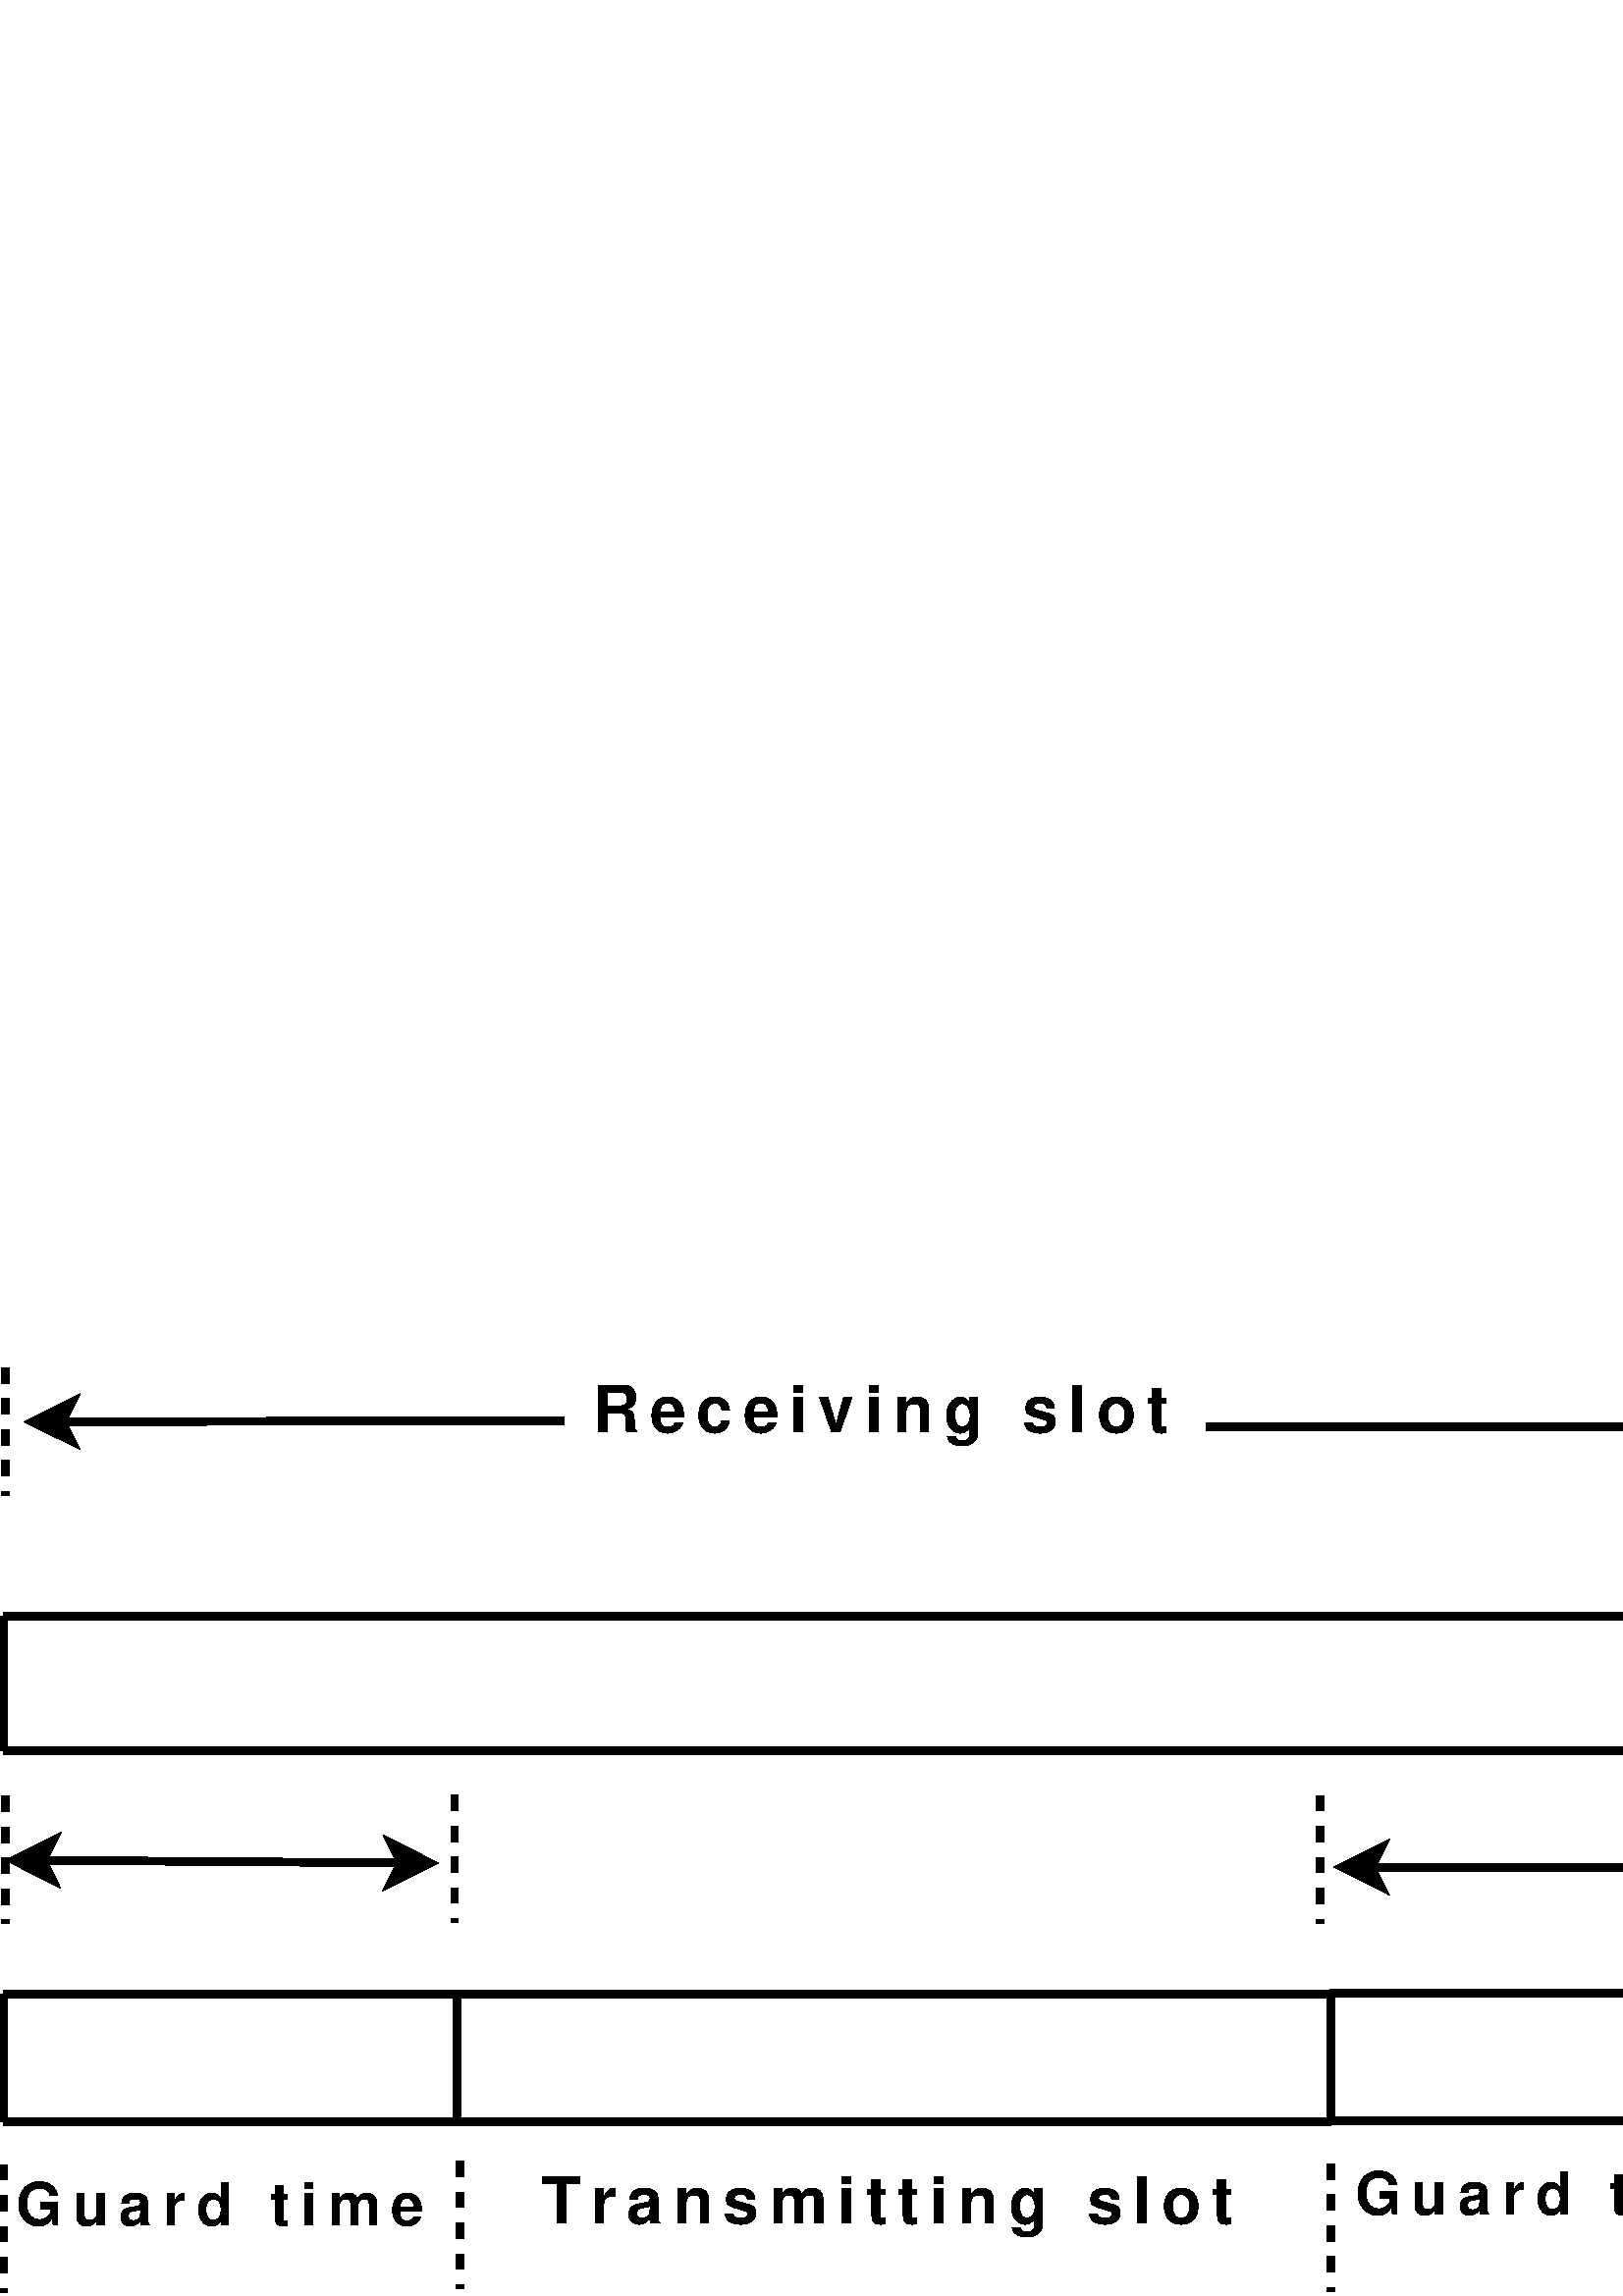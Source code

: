 %!PS-Adobe-2.0 EPSF-2.0
%%Orientation: Portrait
%%Magnification: 1.0
%%BoundingBox: 0 0 667 342
%%BeginSetup
%%EndSetup
%%EndComments
%%BeginProlog
[ /.notdef /.notdef /.notdef /.notdef /.notdef /.notdef /.notdef /.notdef /.notdef /.notdef
/.notdef /.notdef /.notdef /.notdef /.notdef /.notdef /.notdef /.notdef /.notdef /.notdef
/.notdef /.notdef /.notdef /.notdef /.notdef /.notdef /.notdef /.notdef /.notdef /.notdef
/.notdef /.notdef /space /exclam /quotedbl /numbersign /dollar /percent /ampersand /quoteright
/parenleft /parenright /asterisk /plus /comma /hyphen /period /slash /zero /one
/two /three /four /five /six /seven /eight /nine /colon /semicolon
/less /equal /greater /question /at /A /B /C /D /E
/F /G /H /I /J /K /L /M /N /O
/P /Q /R /S /T /U /V /W /X /Y
/Z /bracketleft /backslash /bracketright /asciicircum /underscore /quoteleft /a /b /c
/d /e /f /g /h /i /j /k /l /m
/n /o /p /q /r /s /t /u /v /w
/x /y /z /braceleft /bar /braceright /asciitilde /.notdef /.notdef /.notdef
/.notdef /.notdef /.notdef /.notdef /.notdef /.notdef /.notdef /.notdef /.notdef /.notdef
/.notdef /.notdef /.notdef /.notdef /.notdef /.notdef /.notdef /.notdef /.notdef /.notdef
/.notdef /.notdef /.notdef /.notdef /.notdef /.notdef /.notdef /.notdef /.notdef /.notdef
/space /exclamdown /cent /sterling /currency /yen /brokenbar /section /dieresis /copyright
/ordfeminine /guillemotleft /logicalnot /hyphen /registered /macron /degree /plusminus /twosuperior /threesuperior
/acute /mu /paragraph /periodcentered /cedilla /onesuperior /ordmasculine /guillemotright /onequarter /onehalf
/threequarters /questiondown /Agrave /Aacute /Acircumflex /Atilde /Adieresis /Aring /AE /Ccedilla
/Egrave /Eacute /Ecircumflex /Edieresis /Igrave /Iacute /Icircumflex /Idieresis /Eth /Ntilde
/Ograve /Oacute /Ocircumflex /Otilde /Odieresis /multiply /Oslash /Ugrave /Uacute /Ucircumflex
/Udieresis /Yacute /Thorn /germandbls /agrave /aacute /acircumflex /atilde /adieresis /aring
/ae /ccedilla /egrave /eacute /ecircumflex /edieresis /igrave /iacute /icircumflex /idieresis
/eth /ntilde /ograve /oacute /ocircumflex /otilde /odieresis /divide /oslash /ugrave
/uacute /ucircumflex /udieresis /yacute /thorn /ydieresis] /isolatin1encoding exch def
/cp {closepath} bind def
/c {curveto} bind def
/f {fill} bind def
/a {arc} bind def
/ef {eofill} bind def
/ex {exch} bind def
/gr {grestore} bind def
/gs {gsave} bind def
/sa {save} bind def
/rs {restore} bind def
/l {lineto} bind def
/m {moveto} bind def
/rm {rmoveto} bind def
/n {newpath} bind def
/s {stroke} bind def
/sh {show} bind def
/slc {setlinecap} bind def
/slj {setlinejoin} bind def
/slw {setlinewidth} bind def
/srgb {setrgbcolor} bind def
/rot {rotate} bind def
/sc {scale} bind def
/sd {setdash} bind def
/ff {findfont} bind def
/sf {setfont} bind def
/scf {scalefont} bind def
/sw {stringwidth pop} bind def
/tr {translate} bind def

/ellipsedict 8 dict def
ellipsedict /mtrx matrix put
/ellipse
{ ellipsedict begin
   /endangle exch def
   /startangle exch def
   /yrad exch def
   /xrad exch def
   /y exch def
   /x exch def   /savematrix mtrx currentmatrix def
   x y tr xrad yrad sc
   0 0 1 startangle endangle arc
   savematrix setmatrix
   end
} def

/mergeprocs {
dup length
3 -1 roll
dup
length
dup
5 1 roll
3 -1 roll
add
array cvx
dup
3 -1 roll
0 exch
putinterval
dup
4 2 roll
putinterval
} bind def
/Times-Roman-latin1
    /Times-Roman findfont
    dup length dict begin
	{1 index /FID ne {def} {pop pop} ifelse} forall
	/Encoding isolatin1encoding def
    currentdict end
definefont pop
/Times-Italic-latin1
    /Times-Italic findfont
    dup length dict begin
	{1 index /FID ne {def} {pop pop} ifelse} forall
	/Encoding isolatin1encoding def
    currentdict end
definefont pop
/Times-Bold-latin1
    /Times-Bold findfont
    dup length dict begin
	{1 index /FID ne {def} {pop pop} ifelse} forall
	/Encoding isolatin1encoding def
    currentdict end
definefont pop
/Times-BoldItalic-latin1
    /Times-BoldItalic findfont
    dup length dict begin
	{1 index /FID ne {def} {pop pop} ifelse} forall
	/Encoding isolatin1encoding def
    currentdict end
definefont pop
/AvantGarde-Book-latin1
    /AvantGarde-Book findfont
    dup length dict begin
	{1 index /FID ne {def} {pop pop} ifelse} forall
	/Encoding isolatin1encoding def
    currentdict end
definefont pop
/AvantGarde-BookOblique-latin1
    /AvantGarde-BookOblique findfont
    dup length dict begin
	{1 index /FID ne {def} {pop pop} ifelse} forall
	/Encoding isolatin1encoding def
    currentdict end
definefont pop
/AvantGarde-Demi-latin1
    /AvantGarde-Demi findfont
    dup length dict begin
	{1 index /FID ne {def} {pop pop} ifelse} forall
	/Encoding isolatin1encoding def
    currentdict end
definefont pop
/AvantGarde-DemiOblique-latin1
    /AvantGarde-DemiOblique findfont
    dup length dict begin
	{1 index /FID ne {def} {pop pop} ifelse} forall
	/Encoding isolatin1encoding def
    currentdict end
definefont pop
/Bookman-Light-latin1
    /Bookman-Light findfont
    dup length dict begin
	{1 index /FID ne {def} {pop pop} ifelse} forall
	/Encoding isolatin1encoding def
    currentdict end
definefont pop
/Bookman-LightItalic-latin1
    /Bookman-LightItalic findfont
    dup length dict begin
	{1 index /FID ne {def} {pop pop} ifelse} forall
	/Encoding isolatin1encoding def
    currentdict end
definefont pop
/Bookman-Demi-latin1
    /Bookman-Demi findfont
    dup length dict begin
	{1 index /FID ne {def} {pop pop} ifelse} forall
	/Encoding isolatin1encoding def
    currentdict end
definefont pop
/Bookman-DemiItalic-latin1
    /Bookman-DemiItalic findfont
    dup length dict begin
	{1 index /FID ne {def} {pop pop} ifelse} forall
	/Encoding isolatin1encoding def
    currentdict end
definefont pop
/Courier-latin1
    /Courier findfont
    dup length dict begin
	{1 index /FID ne {def} {pop pop} ifelse} forall
	/Encoding isolatin1encoding def
    currentdict end
definefont pop
/Courier-Oblique-latin1
    /Courier-Oblique findfont
    dup length dict begin
	{1 index /FID ne {def} {pop pop} ifelse} forall
	/Encoding isolatin1encoding def
    currentdict end
definefont pop
/Courier-Bold-latin1
    /Courier-Bold findfont
    dup length dict begin
	{1 index /FID ne {def} {pop pop} ifelse} forall
	/Encoding isolatin1encoding def
    currentdict end
definefont pop
/Courier-BoldOblique-latin1
    /Courier-BoldOblique findfont
    dup length dict begin
	{1 index /FID ne {def} {pop pop} ifelse} forall
	/Encoding isolatin1encoding def
    currentdict end
definefont pop
/Helvetica-latin1
    /Helvetica findfont
    dup length dict begin
	{1 index /FID ne {def} {pop pop} ifelse} forall
	/Encoding isolatin1encoding def
    currentdict end
definefont pop
/Helvetica-Oblique-latin1
    /Helvetica-Oblique findfont
    dup length dict begin
	{1 index /FID ne {def} {pop pop} ifelse} forall
	/Encoding isolatin1encoding def
    currentdict end
definefont pop
/Helvetica-Bold-latin1
    /Helvetica-Bold findfont
    dup length dict begin
	{1 index /FID ne {def} {pop pop} ifelse} forall
	/Encoding isolatin1encoding def
    currentdict end
definefont pop
/Helvetica-BoldOblique-latin1
    /Helvetica-BoldOblique findfont
    dup length dict begin
	{1 index /FID ne {def} {pop pop} ifelse} forall
	/Encoding isolatin1encoding def
    currentdict end
definefont pop
/Helvetica-Narrow-latin1
    /Helvetica-Narrow findfont
    dup length dict begin
	{1 index /FID ne {def} {pop pop} ifelse} forall
	/Encoding isolatin1encoding def
    currentdict end
definefont pop
/Helvetica-Narrow-Oblique-latin1
    /Helvetica-Narrow-Oblique findfont
    dup length dict begin
	{1 index /FID ne {def} {pop pop} ifelse} forall
	/Encoding isolatin1encoding def
    currentdict end
definefont pop
/Helvetica-Narrow-Bold-latin1
    /Helvetica-Narrow-Bold findfont
    dup length dict begin
	{1 index /FID ne {def} {pop pop} ifelse} forall
	/Encoding isolatin1encoding def
    currentdict end
definefont pop
/Helvetica-Narrow-BoldOblique-latin1
    /Helvetica-Narrow-BoldOblique findfont
    dup length dict begin
	{1 index /FID ne {def} {pop pop} ifelse} forall
	/Encoding isolatin1encoding def
    currentdict end
definefont pop
/NewCenturySchoolbook-Roman-latin1
    /NewCenturySchoolbook-Roman findfont
    dup length dict begin
	{1 index /FID ne {def} {pop pop} ifelse} forall
	/Encoding isolatin1encoding def
    currentdict end
definefont pop
/NewCenturySchoolbook-Italic-latin1
    /NewCenturySchoolbook-Italic findfont
    dup length dict begin
	{1 index /FID ne {def} {pop pop} ifelse} forall
	/Encoding isolatin1encoding def
    currentdict end
definefont pop
/NewCenturySchoolbook-Bold-latin1
    /NewCenturySchoolbook-Bold findfont
    dup length dict begin
	{1 index /FID ne {def} {pop pop} ifelse} forall
	/Encoding isolatin1encoding def
    currentdict end
definefont pop
/NewCenturySchoolbook-BoldItalic-latin1
    /NewCenturySchoolbook-BoldItalic findfont
    dup length dict begin
	{1 index /FID ne {def} {pop pop} ifelse} forall
	/Encoding isolatin1encoding def
    currentdict end
definefont pop
/Palatino-Roman-latin1
    /Palatino-Roman findfont
    dup length dict begin
	{1 index /FID ne {def} {pop pop} ifelse} forall
	/Encoding isolatin1encoding def
    currentdict end
definefont pop
/Palatino-Italic-latin1
    /Palatino-Italic findfont
    dup length dict begin
	{1 index /FID ne {def} {pop pop} ifelse} forall
	/Encoding isolatin1encoding def
    currentdict end
definefont pop
/Palatino-Bold-latin1
    /Palatino-Bold findfont
    dup length dict begin
	{1 index /FID ne {def} {pop pop} ifelse} forall
	/Encoding isolatin1encoding def
    currentdict end
definefont pop
/Palatino-BoldItalic-latin1
    /Palatino-BoldItalic findfont
    dup length dict begin
	{1 index /FID ne {def} {pop pop} ifelse} forall
	/Encoding isolatin1encoding def
    currentdict end
definefont pop
/Symbol-latin1
    /Symbol findfont
definefont pop
/ZapfChancery-MediumItalic-latin1
    /ZapfChancery-MediumItalic findfont
    dup length dict begin
	{1 index /FID ne {def} {pop pop} ifelse} forall
	/Encoding isolatin1encoding def
    currentdict end
definefont pop
/ZapfDingbats-latin1
    /ZapfDingbats findfont
    dup length dict begin
	{1 index /FID ne {def} {pop pop} ifelse} forall
	/Encoding isolatin1encoding def
    currentdict end
definefont pop
28.346 -28.346 scale
-9.65 -12.1 translate
%%EndProlog


0.1 slw
[] 0 sd
[] 0 sd
0 slj
1.0 1.0 1.0 srgb
n 9.7 3.3 m 9.7 5.05 l 33.1 5.05 l 33.1 3.3 l f
n 9.7 3.3 m 9.7 3.3 0.0 0.0 180.0 270.0 ellipse f
n 33.1 3.3 m 33.1 3.3 0.0 0.0 270.0 360.0 ellipse f
n 9.7 3.3 m 9.7 5.05 l 33.1 5.05 l 33.1 3.3 l f
n 9.7 5.05 m 9.7 5.05 0.0 0.0 90.0 180.0 ellipse f
n 33.1 5.05 m 33.1 5.05 0.0 0.0 0.0 90.0 ellipse f
0.0 0.0 0.0 srgb
n 9.7 3.3 m 33.1 3.3 l s
n 9.7 5.05 m 33.1 5.05 l s
n 9.7 3.3 0.0 0.0 180.0 270.0 ellipse s
n 33.1 3.3 0.0 0.0 270.0 360.0 ellipse s
n 9.7 3.3 m 9.7 5.05 l s
n 33.1 3.3 m 33.1 5.05 l s
n 9.7 5.05 0.0 0.0 90.0 180.0 ellipse s
n 33.1 5.05 0.0 0.0 0.0 90.0 ellipse s
0.1 slw
[] 0 sd
[] 0 sd
0 slj
1.0 1.0 1.0 srgb
n 9.7 8.2 m 9.7 9.85 l 15.6 9.85 l 15.6 8.2 l f
n 9.7 8.2 m 9.7 8.2 0.0 0.0 180.0 270.0 ellipse f
n 15.6 8.2 m 15.6 8.2 0.0 0.0 270.0 360.0 ellipse f
n 9.7 8.2 m 9.7 9.85 l 15.6 9.85 l 15.6 8.2 l f
n 9.7 9.85 m 9.7 9.85 0.0 0.0 90.0 180.0 ellipse f
n 15.6 9.85 m 15.6 9.85 0.0 0.0 0.0 90.0 ellipse f
0.0 0.0 0.0 srgb
n 9.7 8.2 m 15.6 8.2 l s
n 9.7 9.85 m 15.6 9.85 l s
n 9.7 8.2 0.0 0.0 180.0 270.0 ellipse s
n 15.6 8.2 0.0 0.0 270.0 360.0 ellipse s
n 9.7 8.2 m 9.7 9.85 l s
n 15.6 8.2 m 15.6 9.85 l s
n 9.7 9.85 0.0 0.0 90.0 180.0 ellipse s
n 15.6 9.85 0.0 0.0 0.0 90.0 ellipse s
0.1 slw
[] 0 sd
[] 0 sd
0 slj
1.0 1.0 1.0 srgb
n 26.85 8.185 m 26.85 9.835 l 33.1 9.835 l 33.1 8.185 l f
n 26.85 8.185 m 26.85 8.185 0.0 0.0 180.0 270.0 ellipse f
n 33.1 8.185 m 33.1 8.185 0.0 0.0 270.0 360.0 ellipse f
n 26.85 8.185 m 26.85 9.835 l 33.1 9.835 l 33.1 8.185 l f
n 26.85 9.835 m 26.85 9.835 0.0 0.0 90.0 180.0 ellipse f
n 33.1 9.835 m 33.1 9.835 0.0 0.0 0.0 90.0 ellipse f
0.0 0.0 0.0 srgb
n 26.85 8.185 m 33.1 8.185 l s
n 26.85 9.835 m 33.1 9.835 l s
n 26.85 8.185 0.0 0.0 180.0 270.0 ellipse s
n 33.1 8.185 0.0 0.0 270.0 360.0 ellipse s
n 26.85 8.185 m 26.85 9.835 l s
n 33.1 8.185 m 33.1 9.835 l s
n 26.85 9.835 0.0 0.0 90.0 180.0 ellipse s
n 33.1 9.835 0.0 0.0 0.0 90.0 ellipse s
0.1 slw
[] 0 sd
[] 0 sd
0 slj
1.0 1.0 1.0 srgb
n 15.562 8.195 m 15.562 9.845 l 26.863 9.845 l 26.863 8.195 l f
n 15.562 8.195 m 15.562 8.195 0.0 0.0 180.0 270.0 ellipse f
n 26.863 8.195 m 26.863 8.195 0.0 0.0 270.0 360.0 ellipse f
n 15.562 8.195 m 15.562 9.845 l 26.863 9.845 l 26.863 8.195 l f
n 15.562 9.845 m 15.562 9.845 0.0 0.0 90.0 180.0 ellipse f
n 26.863 9.845 m 26.863 9.845 0.0 0.0 0.0 90.0 ellipse f
0.0 0.0 0.0 srgb
n 15.562 8.195 m 26.863 8.195 l s
n 15.562 9.845 m 26.863 9.845 l s
n 15.562 8.195 0.0 0.0 180.0 270.0 ellipse s
n 26.863 8.195 0.0 0.0 270.0 360.0 ellipse s
n 15.562 8.195 m 15.562 9.845 l s
n 26.863 8.195 m 26.863 9.845 l s
n 15.562 9.845 0.0 0.0 90.0 180.0 ellipse s
n 26.863 9.845 0.0 0.0 0.0 90.0 ellipse s
/Helvetica-Bold-latin1 ff 0.77 scf sf
(Guard time) 9.85 11.182 m 
dup sw 5.425 exch sub 
10 div exch 0.0 exch 
 gs 1 -1 sc ashow gr
/Helvetica-Bold-latin1 ff 0.77 scf sf
(Guard time) 27.17 11.045 m 
dup sw 5.425 exch sub 
10 div exch 0.0 exch 
 gs 1 -1 sc ashow gr
/Helvetica-Bold-latin1 ff 0.84 scf sf
(Transmitting slot) 16.65 11.162 m 
dup sw 9.08 exch sub 
17 div exch 0.0 exch 
 gs 1 -1 sc ashow gr
0.1 slw
[0.2] 0 sd
[0.2] 0 sd
0 slc
n 9.7 10.4 m 9.7 12.05 l s
0.1 slw
[0.2] 0 sd
[0.2] 0 sd
0 slc
n 9.715 5.635 m 9.715 7.285 l s
0.1 slw
[0.2] 0 sd
[0.2] 0 sd
0 slc
n 15.53 5.62 m 15.53 7.27 l s
0.1 slw
[0.2] 0 sd
[0.2] 0 sd
0 slc
n 15.595 10.355 m 15.595 12.005 l s
0.1 slw
[0.2] 0 sd
[0.2] 0 sd
0 slc
n 26.86 10.39 m 26.86 12.04 l s
0.1 slw
[0.2] 0 sd
[0.2] 0 sd
0 slc
n 26.725 5.625 m 26.725 7.275 l s
0.1 slw
[0.2] 0 sd
[0.2] 0 sd
0 slc
n 32.94 5.81 m 32.94 7.46 l s
0.1 slw
[0.2] 0 sd
[0.2] 0 sd
0 slc
n 33.005 10.345 m 33.005 11.995 l s
0.1 slw
[0.2] 0 sd
[0.2] 0 sd
0 slc
n 9.715 0.09 m 9.715 1.74 l s
0.1 slw
[0.2] 0 sd
[0.2] 0 sd
0 slc
n 32.98 0.18 m 32.98 1.83 l s
/Helvetica-Bold-latin1 ff 0.84 scf sf
(Receiving slot) 17.315 0.93 m 
dup sw 7.59 exch sub 
14 div exch 0.0 exch 
 gs 1 -1 sc ashow gr
0.1 slw
[] 0 sd
[] 0 sd
0 slc
n 16.95 0.775 m 10.452 0.789 l s
[] 0 sd
0 slj
0 slc
n 10.077 0.79 m 10.576 0.539 l 10.452 0.789 l 10.577 1.039 l ef
n 10.077 0.79 m 10.576 0.539 l 10.452 0.789 l 10.577 1.039 l cp s
0.1 slw
[] 0 sd
[] 0 sd
0 slc
n 25.25 0.85 m 32.213 0.85 l s
[] 0 sd
0 slj
0 slc
n 32.588 0.85 m 32.088 1.1 l 32.213 0.85 l 32.088 0.6 l ef
n 32.588 0.85 m 32.088 1.1 l 32.213 0.85 l 32.088 0.6 l cp s
0.1 slw
[] 0 sd
[] 0 sd
0 slc
n 10.202 6.463 m 14.838 6.497 l s
[] 0 sd
0 slj
0 slc
n 9.827 6.461 m 10.329 6.214 l 10.202 6.463 l 10.325 6.714 l ef
n 9.827 6.461 m 10.329 6.214 l 10.202 6.463 l 10.325 6.714 l cp s
[] 0 sd
0 slj
0 slc
n 15.213 6.499 m 14.712 6.746 l 14.838 6.497 l 14.715 6.246 l ef
n 15.213 6.499 m 14.712 6.746 l 14.838 6.497 l 14.715 6.246 l cp s
0.1 slw
[] 0 sd
[] 0 sd
0 slc
n 27.387 6.551 m 32.214 6.56 l s
[] 0 sd
0 slj
0 slc
n 27.012 6.55 m 27.512 6.301 l 27.387 6.551 l 27.511 6.801 l ef
n 27.012 6.55 m 27.512 6.301 l 27.387 6.551 l 27.511 6.801 l cp s
[] 0 sd
0 slj
0 slc
n 32.589 6.56 m 32.089 6.809 l 32.214 6.56 l 32.09 6.309 l ef
n 32.589 6.56 m 32.089 6.809 l 32.214 6.56 l 32.09 6.309 l cp s
showpage
